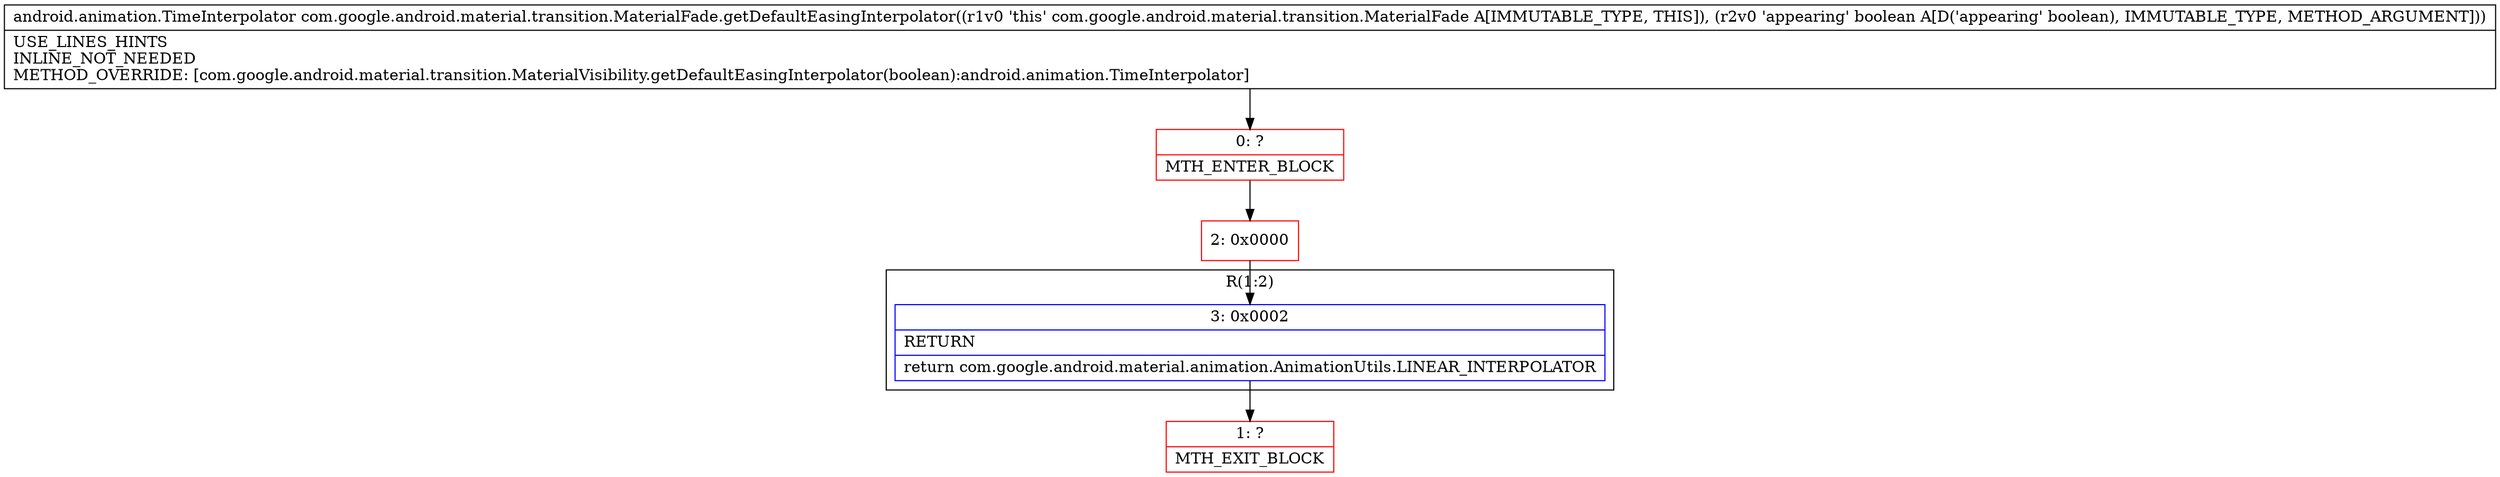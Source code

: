 digraph "CFG forcom.google.android.material.transition.MaterialFade.getDefaultEasingInterpolator(Z)Landroid\/animation\/TimeInterpolator;" {
subgraph cluster_Region_1721466556 {
label = "R(1:2)";
node [shape=record,color=blue];
Node_3 [shape=record,label="{3\:\ 0x0002|RETURN\l|return com.google.android.material.animation.AnimationUtils.LINEAR_INTERPOLATOR\l}"];
}
Node_0 [shape=record,color=red,label="{0\:\ ?|MTH_ENTER_BLOCK\l}"];
Node_2 [shape=record,color=red,label="{2\:\ 0x0000}"];
Node_1 [shape=record,color=red,label="{1\:\ ?|MTH_EXIT_BLOCK\l}"];
MethodNode[shape=record,label="{android.animation.TimeInterpolator com.google.android.material.transition.MaterialFade.getDefaultEasingInterpolator((r1v0 'this' com.google.android.material.transition.MaterialFade A[IMMUTABLE_TYPE, THIS]), (r2v0 'appearing' boolean A[D('appearing' boolean), IMMUTABLE_TYPE, METHOD_ARGUMENT]))  | USE_LINES_HINTS\lINLINE_NOT_NEEDED\lMETHOD_OVERRIDE: [com.google.android.material.transition.MaterialVisibility.getDefaultEasingInterpolator(boolean):android.animation.TimeInterpolator]\l}"];
MethodNode -> Node_0;Node_3 -> Node_1;
Node_0 -> Node_2;
Node_2 -> Node_3;
}

